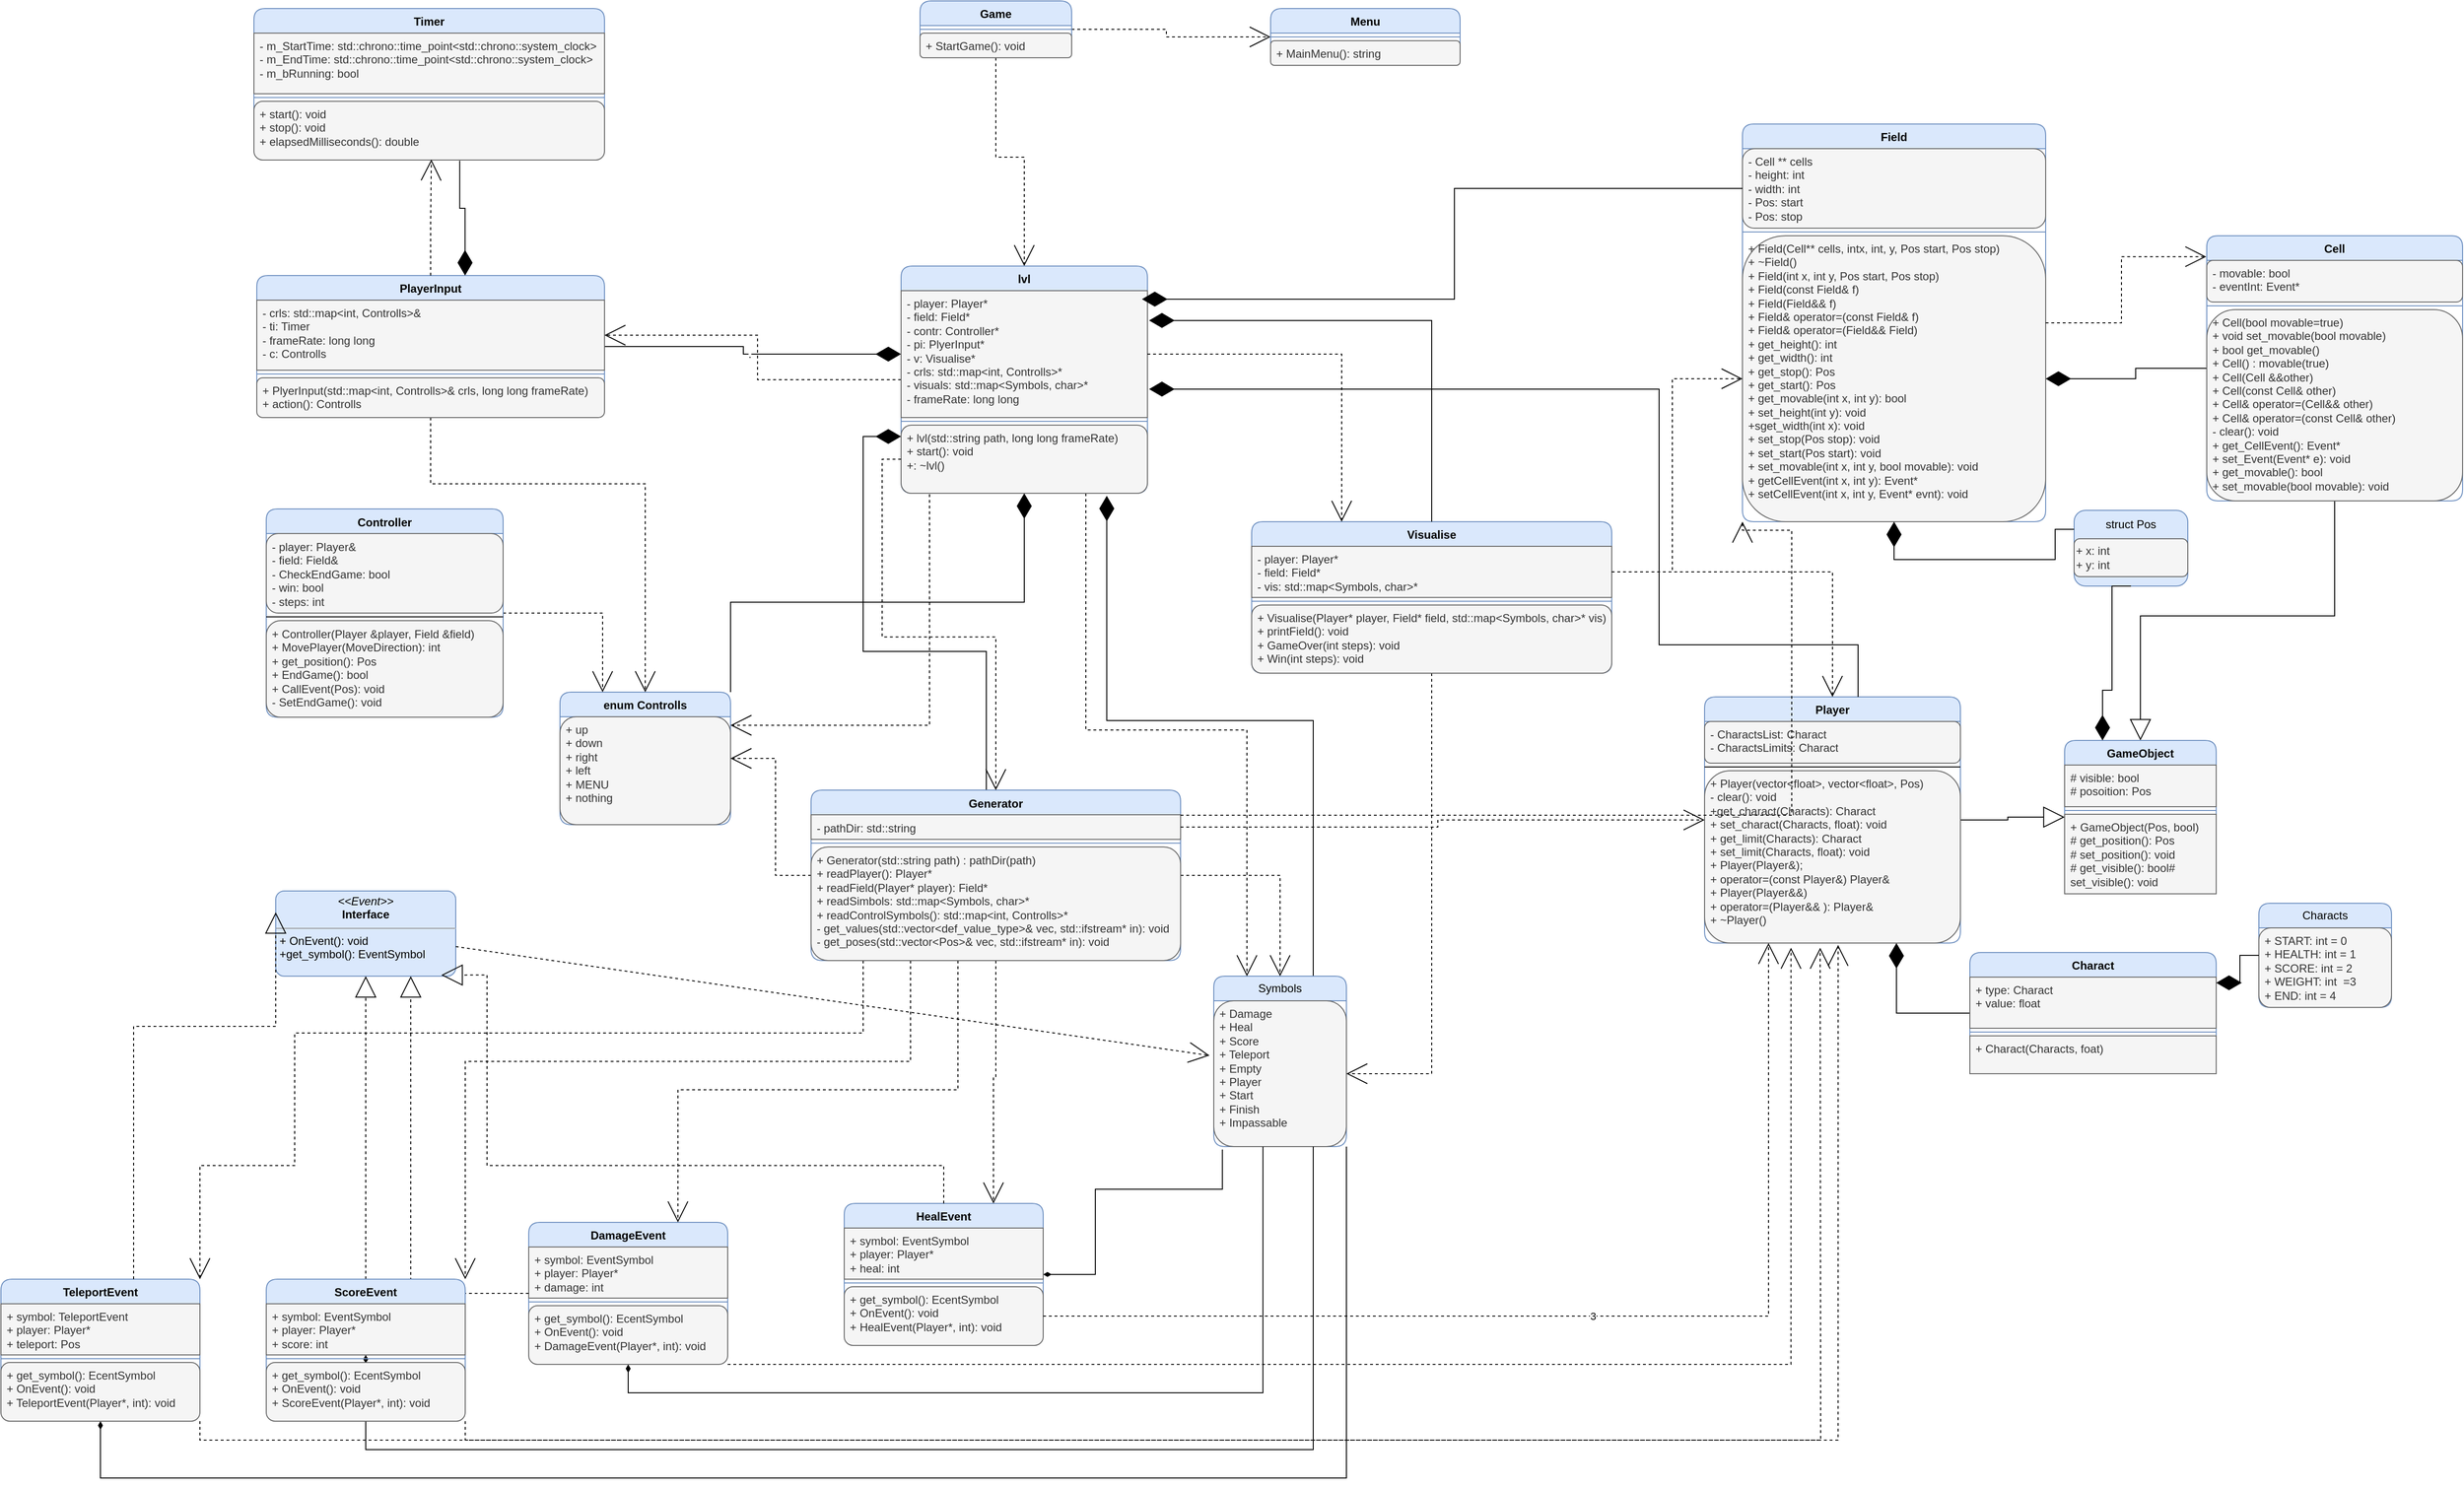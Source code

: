 <mxfile version="22.1.4" type="device">
  <diagram id="C5RBs43oDa-KdzZeNtuy" name="Page-1">
    <mxGraphModel dx="1813" dy="6114" grid="1" gridSize="10" guides="1" tooltips="1" connect="1" arrows="1" fold="1" page="1" pageScale="1" pageWidth="827" pageHeight="1169" background="none" math="0" shadow="0">
      <root>
        <mxCell id="WIyWlLk6GJQsqaUBKTNV-0" />
        <mxCell id="WIyWlLk6GJQsqaUBKTNV-1" parent="WIyWlLk6GJQsqaUBKTNV-0" />
        <mxCell id="-njvpXMEvdDziR4aIuPB-33" style="edgeStyle=orthogonalEdgeStyle;rounded=0;orthogonalLoop=1;jettySize=auto;html=1;entryX=0.835;entryY=1.037;entryDx=0;entryDy=0;entryPerimeter=0;exitX=0.75;exitY=0;exitDx=0;exitDy=0;endArrow=diamondThin;endFill=1;endSize=24;" edge="1" parent="WIyWlLk6GJQsqaUBKTNV-1" source="GDLBLiLsCofVAmvmDhwx-20" target="GDLBLiLsCofVAmvmDhwx-157">
          <mxGeometry relative="1" as="geometry">
            <Array as="points">
              <mxPoint x="2895" y="-2230" />
              <mxPoint x="2677" y="-2230" />
            </Array>
          </mxGeometry>
        </mxCell>
        <mxCell id="GDLBLiLsCofVAmvmDhwx-20" value="Symbols" style="swimlane;fontStyle=0;childLayout=stackLayout;horizontal=1;startSize=26;fillColor=#dae8fc;horizontalStack=0;resizeParent=1;resizeParentMax=0;resizeLast=0;collapsible=1;marginBottom=0;whiteSpace=wrap;html=1;strokeColor=#6c8ebf;rounded=1;" parent="WIyWlLk6GJQsqaUBKTNV-1" vertex="1">
          <mxGeometry x="2790" y="-1960" width="140" height="180" as="geometry" />
        </mxCell>
        <mxCell id="GDLBLiLsCofVAmvmDhwx-21" value="&lt;div&gt;+ Damage&lt;/div&gt;&lt;div&gt;&lt;span style=&quot;white-space: pre;&quot;&gt;+ &lt;/span&gt;Heal&lt;/div&gt;&lt;div&gt;&lt;span style=&quot;white-space: pre;&quot;&gt;+ &lt;/span&gt;Score&lt;/div&gt;&lt;div&gt;&lt;span style=&quot;white-space: pre;&quot;&gt;+ &lt;/span&gt;Teleport&lt;/div&gt;&lt;div&gt;&lt;span style=&quot;white-space: pre;&quot;&gt;+ &lt;/span&gt;Empty&lt;/div&gt;&lt;div&gt;&lt;span style=&quot;white-space: pre;&quot;&gt;+ &lt;/span&gt;Player&lt;/div&gt;&lt;div&gt;&lt;span style=&quot;white-space: pre;&quot;&gt;+ &lt;/span&gt;Start&lt;/div&gt;&lt;div&gt;&lt;span style=&quot;white-space: pre;&quot;&gt;+ &lt;/span&gt;Finish&lt;/div&gt;&lt;div&gt;&lt;span style=&quot;white-space: pre;&quot;&gt;+ &lt;/span&gt;Impassable&lt;/div&gt;" style="text;strokeColor=#666666;fillColor=#f5f5f5;align=left;verticalAlign=top;spacingLeft=4;spacingRight=4;overflow=hidden;rotatable=0;points=[[0,0.5],[1,0.5]];portConstraint=eastwest;whiteSpace=wrap;html=1;fontColor=#333333;rounded=1;" parent="GDLBLiLsCofVAmvmDhwx-20" vertex="1">
          <mxGeometry y="26" width="140" height="154" as="geometry" />
        </mxCell>
        <mxCell id="GDLBLiLsCofVAmvmDhwx-22" value="&lt;p style=&quot;margin:0px;margin-top:4px;text-align:center;&quot;&gt;&lt;i&gt;&amp;lt;&amp;lt;Event&amp;gt;&amp;gt;&lt;/i&gt;&lt;br&gt;&lt;b&gt;Interface&lt;/b&gt;&lt;/p&gt;&lt;hr size=&quot;1&quot;&gt;&lt;p style=&quot;margin:0px;margin-left:4px;&quot;&gt;+ OnEvent(): void&lt;/p&gt;&lt;p style=&quot;margin:0px;margin-left:4px;&quot;&gt;+get_symbol(): EventSymbol&lt;/p&gt;" style="verticalAlign=top;align=left;overflow=fill;fontSize=12;fontFamily=Helvetica;html=1;whiteSpace=wrap;fillColor=#dae8fc;strokeColor=#6c8ebf;rounded=1;arcSize=10;" parent="WIyWlLk6GJQsqaUBKTNV-1" vertex="1">
          <mxGeometry x="1800" y="-2050" width="190" height="90" as="geometry" />
        </mxCell>
        <mxCell id="GDLBLiLsCofVAmvmDhwx-23" style="edgeStyle=orthogonalEdgeStyle;rounded=0;orthogonalLoop=1;jettySize=auto;html=1;dashed=1;endArrow=block;endFill=0;endSize=20;" parent="WIyWlLk6GJQsqaUBKTNV-1" source="GDLBLiLsCofVAmvmDhwx-43" target="GDLBLiLsCofVAmvmDhwx-22" edge="1">
          <mxGeometry relative="1" as="geometry" />
        </mxCell>
        <mxCell id="GDLBLiLsCofVAmvmDhwx-24" style="edgeStyle=orthogonalEdgeStyle;rounded=0;orthogonalLoop=1;jettySize=auto;html=1;entryX=0.371;entryY=1.001;entryDx=0;entryDy=0;endArrow=none;endFill=0;endSize=24;entryPerimeter=0;startArrow=diamondThin;startFill=1;" parent="WIyWlLk6GJQsqaUBKTNV-1" source="GDLBLiLsCofVAmvmDhwx-25" target="GDLBLiLsCofVAmvmDhwx-21" edge="1">
          <mxGeometry relative="1" as="geometry">
            <Array as="points">
              <mxPoint x="2172" y="-1520" />
              <mxPoint x="2842" y="-1520" />
            </Array>
          </mxGeometry>
        </mxCell>
        <mxCell id="-njvpXMEvdDziR4aIuPB-46" style="edgeStyle=orthogonalEdgeStyle;rounded=0;orthogonalLoop=1;jettySize=auto;html=1;dashed=1;endArrow=open;endFill=0;endSize=20;" edge="1" parent="WIyWlLk6GJQsqaUBKTNV-1" source="GDLBLiLsCofVAmvmDhwx-25">
          <mxGeometry relative="1" as="geometry">
            <mxPoint x="3399.231" y="-1990" as="targetPoint" />
            <Array as="points">
              <mxPoint x="3399" y="-1550" />
            </Array>
          </mxGeometry>
        </mxCell>
        <mxCell id="GDLBLiLsCofVAmvmDhwx-25" value="DamageEvent" style="swimlane;fontStyle=1;align=center;verticalAlign=top;childLayout=stackLayout;horizontal=1;startSize=26;horizontalStack=0;resizeParent=1;resizeParentMax=0;resizeLast=0;collapsible=1;marginBottom=0;whiteSpace=wrap;html=1;fillColor=#dae8fc;strokeColor=#6c8ebf;rounded=1;" parent="WIyWlLk6GJQsqaUBKTNV-1" vertex="1">
          <mxGeometry x="2067" y="-1700" width="210" height="150" as="geometry" />
        </mxCell>
        <mxCell id="GDLBLiLsCofVAmvmDhwx-26" value="&lt;div&gt;+ symbol: EventSymbol&lt;/div&gt;&lt;div&gt;&lt;span style=&quot;white-space: pre;&quot;&gt;+ &lt;/span&gt;player: Player*&lt;/div&gt;&lt;div&gt;&lt;span style=&quot;white-space: pre;&quot;&gt;+ &lt;/span&gt;damage: int&lt;/div&gt;" style="text;strokeColor=#666666;fillColor=#f5f5f5;align=left;verticalAlign=top;spacingLeft=4;spacingRight=4;overflow=hidden;rotatable=0;points=[[0,0.5],[1,0.5]];portConstraint=eastwest;whiteSpace=wrap;html=1;fontColor=#333333;" parent="GDLBLiLsCofVAmvmDhwx-25" vertex="1">
          <mxGeometry y="26" width="210" height="54" as="geometry" />
        </mxCell>
        <mxCell id="GDLBLiLsCofVAmvmDhwx-27" value="" style="line;strokeWidth=1;fillColor=none;align=left;verticalAlign=middle;spacingTop=-1;spacingLeft=3;spacingRight=3;rotatable=0;labelPosition=right;points=[];portConstraint=eastwest;strokeColor=inherit;" parent="GDLBLiLsCofVAmvmDhwx-25" vertex="1">
          <mxGeometry y="80" width="210" height="8" as="geometry" />
        </mxCell>
        <mxCell id="GDLBLiLsCofVAmvmDhwx-28" value="+ get_symbol(): EcentSymbol&lt;br&gt;+ OnEvent(): void&lt;br&gt;+ DamageEvent(Player*, int): void" style="text;strokeColor=#666666;fillColor=#f5f5f5;align=left;verticalAlign=top;spacingLeft=4;spacingRight=4;overflow=hidden;rotatable=0;points=[[0,0.5],[1,0.5]];portConstraint=eastwest;whiteSpace=wrap;html=1;fontColor=#333333;rounded=1;" parent="GDLBLiLsCofVAmvmDhwx-25" vertex="1">
          <mxGeometry y="88" width="210" height="62" as="geometry" />
        </mxCell>
        <mxCell id="GDLBLiLsCofVAmvmDhwx-29" style="edgeStyle=orthogonalEdgeStyle;rounded=0;orthogonalLoop=1;jettySize=auto;html=1;entryX=0.065;entryY=1.02;entryDx=0;entryDy=0;endArrow=none;endFill=0;endSize=24;entryPerimeter=0;startArrow=diamondThin;startFill=1;" parent="WIyWlLk6GJQsqaUBKTNV-1" source="GDLBLiLsCofVAmvmDhwx-30" target="GDLBLiLsCofVAmvmDhwx-21" edge="1">
          <mxGeometry relative="1" as="geometry">
            <Array as="points">
              <mxPoint x="2665" y="-1645" />
              <mxPoint x="2665" y="-1735" />
            </Array>
          </mxGeometry>
        </mxCell>
        <mxCell id="GDLBLiLsCofVAmvmDhwx-30" value="HealEvent" style="swimlane;fontStyle=1;align=center;verticalAlign=top;childLayout=stackLayout;horizontal=1;startSize=26;horizontalStack=0;resizeParent=1;resizeParentMax=0;resizeLast=0;collapsible=1;marginBottom=0;whiteSpace=wrap;html=1;fillColor=#dae8fc;strokeColor=#6c8ebf;rounded=1;" parent="WIyWlLk6GJQsqaUBKTNV-1" vertex="1">
          <mxGeometry x="2400" y="-1720" width="210" height="150" as="geometry" />
        </mxCell>
        <mxCell id="GDLBLiLsCofVAmvmDhwx-31" value="&lt;div&gt;+ symbol: EventSymbol&lt;/div&gt;&lt;div&gt;&lt;span style=&quot;&quot;&gt;+ &lt;/span&gt;player: Player*&lt;/div&gt;&lt;div&gt;&lt;span style=&quot;&quot;&gt;+ &lt;/span&gt;heal: int&lt;/div&gt;" style="text;strokeColor=#666666;fillColor=#f5f5f5;align=left;verticalAlign=top;spacingLeft=4;spacingRight=4;overflow=hidden;rotatable=0;points=[[0,0.5],[1,0.5]];portConstraint=eastwest;whiteSpace=wrap;html=1;fontColor=#333333;" parent="GDLBLiLsCofVAmvmDhwx-30" vertex="1">
          <mxGeometry y="26" width="210" height="54" as="geometry" />
        </mxCell>
        <mxCell id="GDLBLiLsCofVAmvmDhwx-32" value="" style="line;strokeWidth=1;fillColor=none;align=left;verticalAlign=middle;spacingTop=-1;spacingLeft=3;spacingRight=3;rotatable=0;labelPosition=right;points=[];portConstraint=eastwest;strokeColor=inherit;" parent="GDLBLiLsCofVAmvmDhwx-30" vertex="1">
          <mxGeometry y="80" width="210" height="8" as="geometry" />
        </mxCell>
        <mxCell id="GDLBLiLsCofVAmvmDhwx-33" value="+ get_symbol(): EcentSymbol&lt;br&gt;+ OnEvent(): void&lt;br&gt;+ HealEvent(Player*, int): void" style="text;strokeColor=#666666;fillColor=#f5f5f5;align=left;verticalAlign=top;spacingLeft=4;spacingRight=4;overflow=hidden;rotatable=0;points=[[0,0.5],[1,0.5]];portConstraint=eastwest;whiteSpace=wrap;html=1;fontColor=#333333;rounded=1;" parent="GDLBLiLsCofVAmvmDhwx-30" vertex="1">
          <mxGeometry y="88" width="210" height="62" as="geometry" />
        </mxCell>
        <mxCell id="GDLBLiLsCofVAmvmDhwx-35" style="edgeStyle=orthogonalEdgeStyle;rounded=0;orthogonalLoop=1;jettySize=auto;html=1;entryX=1;entryY=1;entryDx=0;entryDy=0;endArrow=none;endFill=0;endSize=24;exitX=0.5;exitY=1;exitDx=0;exitDy=0;startArrow=diamondThin;startFill=1;" parent="WIyWlLk6GJQsqaUBKTNV-1" source="GDLBLiLsCofVAmvmDhwx-36" target="GDLBLiLsCofVAmvmDhwx-20" edge="1">
          <mxGeometry relative="1" as="geometry">
            <Array as="points">
              <mxPoint x="1615" y="-1430" />
              <mxPoint x="2930" y="-1430" />
            </Array>
          </mxGeometry>
        </mxCell>
        <mxCell id="-njvpXMEvdDziR4aIuPB-48" style="edgeStyle=orthogonalEdgeStyle;rounded=0;orthogonalLoop=1;jettySize=auto;html=1;exitX=1;exitY=1;exitDx=0;exitDy=0;entryX=0.522;entryY=1.011;entryDx=0;entryDy=0;entryPerimeter=0;endSize=20;endArrow=open;endFill=0;dashed=1;" edge="1" parent="WIyWlLk6GJQsqaUBKTNV-1" source="GDLBLiLsCofVAmvmDhwx-36" target="GDLBLiLsCofVAmvmDhwx-78">
          <mxGeometry relative="1" as="geometry">
            <mxPoint x="3343.077" y="-1990" as="targetPoint" />
            <Array as="points">
              <mxPoint x="1720" y="-1470" />
              <mxPoint x="3449" y="-1470" />
            </Array>
          </mxGeometry>
        </mxCell>
        <mxCell id="GDLBLiLsCofVAmvmDhwx-36" value="TeleportEvent" style="swimlane;fontStyle=1;align=center;verticalAlign=top;childLayout=stackLayout;horizontal=1;startSize=26;horizontalStack=0;resizeParent=1;resizeParentMax=0;resizeLast=0;collapsible=1;marginBottom=0;whiteSpace=wrap;html=1;fillColor=#dae8fc;strokeColor=#6c8ebf;rounded=1;" parent="WIyWlLk6GJQsqaUBKTNV-1" vertex="1">
          <mxGeometry x="1510" y="-1640" width="210" height="150" as="geometry" />
        </mxCell>
        <mxCell id="GDLBLiLsCofVAmvmDhwx-37" value="&lt;div&gt;+ symbol: TeleportEvent&lt;/div&gt;&lt;div&gt;&lt;span style=&quot;&quot;&gt;+ &lt;/span&gt;player: Player*&lt;/div&gt;&lt;div&gt;&lt;span style=&quot;&quot;&gt;+ teleport&lt;/span&gt;&lt;span style=&quot;background-color: initial;&quot;&gt;: Pos&lt;/span&gt;&lt;/div&gt;" style="text;strokeColor=#666666;fillColor=#f5f5f5;align=left;verticalAlign=top;spacingLeft=4;spacingRight=4;overflow=hidden;rotatable=0;points=[[0,0.5],[1,0.5]];portConstraint=eastwest;whiteSpace=wrap;html=1;fontColor=#333333;" parent="GDLBLiLsCofVAmvmDhwx-36" vertex="1">
          <mxGeometry y="26" width="210" height="54" as="geometry" />
        </mxCell>
        <mxCell id="GDLBLiLsCofVAmvmDhwx-38" value="" style="line;strokeWidth=1;fillColor=none;align=left;verticalAlign=middle;spacingTop=-1;spacingLeft=3;spacingRight=3;rotatable=0;labelPosition=right;points=[];portConstraint=eastwest;strokeColor=inherit;" parent="GDLBLiLsCofVAmvmDhwx-36" vertex="1">
          <mxGeometry y="80" width="210" height="8" as="geometry" />
        </mxCell>
        <mxCell id="GDLBLiLsCofVAmvmDhwx-39" value="+ get_symbol(): EcentSymbol&lt;br&gt;+ OnEvent(): void&lt;br&gt;+ TeleportEvent(Player*, int): void" style="text;strokeColor=#666666;fillColor=#f5f5f5;align=left;verticalAlign=top;spacingLeft=4;spacingRight=4;overflow=hidden;rotatable=0;points=[[0,0.5],[1,0.5]];portConstraint=eastwest;whiteSpace=wrap;html=1;fontColor=#333333;rounded=1;" parent="GDLBLiLsCofVAmvmDhwx-36" vertex="1">
          <mxGeometry y="88" width="210" height="62" as="geometry" />
        </mxCell>
        <mxCell id="GDLBLiLsCofVAmvmDhwx-41" style="edgeStyle=orthogonalEdgeStyle;rounded=0;orthogonalLoop=1;jettySize=auto;html=1;dashed=1;endArrow=block;endFill=0;endSize=20;entryX=0.92;entryY=0.987;entryDx=0;entryDy=0;entryPerimeter=0;" parent="WIyWlLk6GJQsqaUBKTNV-1" source="GDLBLiLsCofVAmvmDhwx-30" target="GDLBLiLsCofVAmvmDhwx-22" edge="1">
          <mxGeometry relative="1" as="geometry">
            <mxPoint x="1990" y="-1950" as="targetPoint" />
            <Array as="points">
              <mxPoint x="2505" y="-1760" />
              <mxPoint x="2023" y="-1760" />
              <mxPoint x="2023" y="-1961" />
            </Array>
          </mxGeometry>
        </mxCell>
        <mxCell id="GDLBLiLsCofVAmvmDhwx-42" value="" style="rounded=0;orthogonalLoop=1;jettySize=auto;html=1;entryX=-0.032;entryY=0.375;entryDx=0;entryDy=0;entryPerimeter=0;dashed=1;endArrow=open;endFill=0;endSize=20;" parent="WIyWlLk6GJQsqaUBKTNV-1" source="GDLBLiLsCofVAmvmDhwx-22" target="GDLBLiLsCofVAmvmDhwx-21" edge="1">
          <mxGeometry relative="1" as="geometry">
            <mxPoint x="2490" y="-1319" as="sourcePoint" />
            <mxPoint x="3437" y="-1119" as="targetPoint" />
          </mxGeometry>
        </mxCell>
        <mxCell id="GDLBLiLsCofVAmvmDhwx-47" style="edgeStyle=orthogonalEdgeStyle;rounded=0;orthogonalLoop=1;jettySize=auto;html=1;entryX=0.75;entryY=1;entryDx=0;entryDy=0;endArrow=none;endFill=0;endSize=24;startArrow=diamondThin;startFill=1;" parent="WIyWlLk6GJQsqaUBKTNV-1" source="GDLBLiLsCofVAmvmDhwx-44" target="GDLBLiLsCofVAmvmDhwx-20" edge="1">
          <mxGeometry relative="1" as="geometry">
            <Array as="points">
              <mxPoint x="1895" y="-1460" />
              <mxPoint x="2895" y="-1460" />
            </Array>
          </mxGeometry>
        </mxCell>
        <mxCell id="GDLBLiLsCofVAmvmDhwx-74" style="edgeStyle=orthogonalEdgeStyle;rounded=0;orthogonalLoop=1;jettySize=auto;html=1;entryX=0;entryY=0.5;entryDx=0;entryDy=0;endArrow=block;endFill=0;endSize=20;" parent="WIyWlLk6GJQsqaUBKTNV-1" source="GDLBLiLsCofVAmvmDhwx-75" target="GDLBLiLsCofVAmvmDhwx-93" edge="1">
          <mxGeometry relative="1" as="geometry" />
        </mxCell>
        <mxCell id="GDLBLiLsCofVAmvmDhwx-75" value="Player" style="swimlane;fontStyle=1;align=center;verticalAlign=top;childLayout=stackLayout;horizontal=1;startSize=26;horizontalStack=0;resizeParent=1;resizeParentMax=0;resizeLast=0;collapsible=1;marginBottom=0;whiteSpace=wrap;html=1;labelBackgroundColor=none;rounded=1;fillColor=#dae8fc;strokeColor=#6c8ebf;" parent="WIyWlLk6GJQsqaUBKTNV-1" vertex="1">
          <mxGeometry x="3308" y="-2255" width="270" height="260" as="geometry" />
        </mxCell>
        <mxCell id="GDLBLiLsCofVAmvmDhwx-76" value="- CharactsList: Charact&lt;br&gt;- CharactsLimits: Charact" style="text;strokeColor=#666666;fillColor=#f5f5f5;align=left;verticalAlign=top;spacingLeft=4;spacingRight=4;overflow=hidden;rotatable=0;points=[[0,0.5],[1,0.5]];portConstraint=eastwest;whiteSpace=wrap;html=1;labelBackgroundColor=none;rounded=1;fontColor=#333333;" parent="GDLBLiLsCofVAmvmDhwx-75" vertex="1">
          <mxGeometry y="26" width="270" height="44" as="geometry" />
        </mxCell>
        <mxCell id="GDLBLiLsCofVAmvmDhwx-77" value="" style="line;strokeWidth=1;fillColor=none;align=left;verticalAlign=middle;spacingTop=-1;spacingLeft=3;spacingRight=3;rotatable=0;labelPosition=right;points=[];portConstraint=eastwest;labelBackgroundColor=none;rounded=1;" parent="GDLBLiLsCofVAmvmDhwx-75" vertex="1">
          <mxGeometry y="70" width="270" height="8" as="geometry" />
        </mxCell>
        <mxCell id="GDLBLiLsCofVAmvmDhwx-78" value="+ Player(vector&amp;lt;float&amp;gt;, vector&amp;lt;float&amp;gt;, Pos)&lt;br&gt;- clear(): void&lt;br&gt;&lt;span style=&quot;background-color: initial;&quot;&gt;+get_charact(Characts): Charact&lt;/span&gt;&lt;br&gt;&lt;div&gt;&lt;span style=&quot;white-space: pre;&quot;&gt;+ &lt;/span&gt;set_charact(Characts, float): void&lt;/div&gt;&lt;div&gt;&lt;span style=&quot;white-space: pre;&quot;&gt;+ &lt;/span&gt;get_limit(Characts): Charact&lt;/div&gt;&lt;div&gt;&lt;span style=&quot;white-space: pre;&quot;&gt;+ &lt;/span&gt;set_limit(Characts, float): void&lt;/div&gt;&lt;div&gt;&lt;span style=&quot;background-color: initial;&quot;&gt;+ Player(Player&amp;amp;);&lt;/span&gt;&lt;br&gt;&lt;/div&gt;&lt;div&gt;&lt;span style=&quot;background-color: initial;&quot;&gt;+ operator=(const Player&amp;amp;) Player&amp;amp;&lt;/span&gt;&lt;br&gt;&lt;/div&gt;&lt;div&gt;&lt;span style=&quot;background-color: initial;&quot;&gt;+ Player(Player&amp;amp;&amp;amp;)&lt;/span&gt;&lt;br&gt;&lt;/div&gt;&lt;div&gt;&lt;span style=&quot;background-color: initial;&quot;&gt;+ operator=(Player&amp;amp;&amp;amp; ): Player&amp;amp;&lt;/span&gt;&lt;br&gt;&lt;/div&gt;&lt;div&gt;&lt;span style=&quot;background-color: initial;&quot;&gt;+ ~Player()&lt;/span&gt;&lt;br&gt;&lt;/div&gt;" style="text;strokeColor=#666666;fillColor=#f5f5f5;align=left;verticalAlign=top;spacingLeft=4;spacingRight=4;overflow=hidden;rotatable=0;points=[[0,0.5],[1,0.5]];portConstraint=eastwest;whiteSpace=wrap;html=1;labelBackgroundColor=none;rounded=1;fontColor=#333333;" parent="GDLBLiLsCofVAmvmDhwx-75" vertex="1">
          <mxGeometry y="78" width="270" height="182" as="geometry" />
        </mxCell>
        <mxCell id="GDLBLiLsCofVAmvmDhwx-79" value="Field" style="swimlane;fontStyle=1;align=center;verticalAlign=top;childLayout=stackLayout;horizontal=1;startSize=26;horizontalStack=0;resizeParent=1;resizeParentMax=0;resizeLast=0;collapsible=1;marginBottom=0;whiteSpace=wrap;html=1;rounded=1;fillColor=#dae8fc;strokeColor=#6c8ebf;" parent="WIyWlLk6GJQsqaUBKTNV-1" vertex="1">
          <mxGeometry x="3348" y="-2860" width="320" height="420" as="geometry" />
        </mxCell>
        <mxCell id="GDLBLiLsCofVAmvmDhwx-80" value="- Cell ** cells&lt;br&gt;- height: int&lt;br&gt;- width: int&lt;br&gt;- Pos: start&lt;br&gt;- Pos: stop" style="text;align=left;verticalAlign=top;spacingLeft=4;spacingRight=4;overflow=hidden;rotatable=0;points=[[0,0.5],[1,0.5]];portConstraint=eastwest;whiteSpace=wrap;html=1;rounded=1;fillColor=#f5f5f5;fontColor=#333333;strokeColor=#666666;" parent="GDLBLiLsCofVAmvmDhwx-79" vertex="1">
          <mxGeometry y="26" width="320" height="84" as="geometry" />
        </mxCell>
        <mxCell id="GDLBLiLsCofVAmvmDhwx-81" value="" style="line;strokeWidth=1;fillColor=none;align=left;verticalAlign=middle;spacingTop=-1;spacingLeft=3;spacingRight=3;rotatable=0;labelPosition=right;points=[];portConstraint=eastwest;strokeColor=inherit;rounded=1;" parent="GDLBLiLsCofVAmvmDhwx-79" vertex="1">
          <mxGeometry y="110" width="320" height="8" as="geometry" />
        </mxCell>
        <mxCell id="GDLBLiLsCofVAmvmDhwx-82" value="+&amp;nbsp;Field(Cell** cells, intx, int, y, Pos start, Pos stop)&lt;br&gt;+&amp;nbsp;~Field()&lt;br&gt;+ Field(int x, int y, Pos start, Pos stop)&lt;br&gt;+ Field(const Field&amp;amp; f)&lt;br&gt;+ Field(Field&amp;amp;&amp;amp; f)&lt;br&gt;+ Field&amp;amp; operator=(const Field&amp;amp; f)&lt;br&gt;+ Field&amp;amp; operator=(Field&amp;amp;&amp;amp; Field)&lt;br&gt;+ get_height(): int&lt;br&gt;+ get_width(): int&lt;br&gt;+ get_stop(): Pos&lt;br&gt;+ get_start(): Pos&lt;br&gt;+ get_movable(int x, int y): bool&lt;br&gt;+ set_height(int y): void&lt;br style=&quot;border-color: var(--border-color);&quot;&gt;+sget_width(int x): void&lt;br style=&quot;border-color: var(--border-color);&quot;&gt;+ set_stop(Pos stop): void&lt;br style=&quot;border-color: var(--border-color);&quot;&gt;+ set_start(Pos start): void&lt;br style=&quot;border-color: var(--border-color);&quot;&gt;+ set_movable(int x, int y, bool movable): void&lt;br&gt;&lt;div&gt;+ getCellEvent(int x, int y): Event*&lt;/div&gt;&lt;div&gt;&lt;span style=&quot;background-color: initial;&quot;&gt;+ setCellEvent(int x, int y, Event* evnt): void&lt;/span&gt;&lt;br&gt;&lt;/div&gt;" style="text;strokeColor=#666666;fillColor=#f5f5f5;align=left;verticalAlign=top;spacingLeft=4;spacingRight=4;overflow=hidden;rotatable=0;points=[[0,0.5],[1,0.5]];portConstraint=eastwest;whiteSpace=wrap;html=1;rounded=1;fontColor=#333333;" parent="GDLBLiLsCofVAmvmDhwx-79" vertex="1">
          <mxGeometry y="118" width="320" height="302" as="geometry" />
        </mxCell>
        <mxCell id="GDLBLiLsCofVAmvmDhwx-83" style="edgeStyle=orthogonalEdgeStyle;rounded=0;orthogonalLoop=1;jettySize=auto;html=1;entryX=0.5;entryY=0;entryDx=0;entryDy=0;endArrow=block;endFill=0;endSize=20;" parent="WIyWlLk6GJQsqaUBKTNV-1" source="GDLBLiLsCofVAmvmDhwx-85" target="GDLBLiLsCofVAmvmDhwx-93" edge="1">
          <mxGeometry relative="1" as="geometry" />
        </mxCell>
        <mxCell id="GDLBLiLsCofVAmvmDhwx-84" style="edgeStyle=orthogonalEdgeStyle;rounded=0;orthogonalLoop=1;jettySize=auto;html=1;endArrow=diamondThin;endFill=1;endSize=24;" parent="WIyWlLk6GJQsqaUBKTNV-1" source="GDLBLiLsCofVAmvmDhwx-85" target="GDLBLiLsCofVAmvmDhwx-82" edge="1">
          <mxGeometry relative="1" as="geometry" />
        </mxCell>
        <mxCell id="GDLBLiLsCofVAmvmDhwx-85" value="Cell" style="swimlane;fontStyle=1;align=center;verticalAlign=top;childLayout=stackLayout;horizontal=1;startSize=26;horizontalStack=0;resizeParent=1;resizeParentMax=0;resizeLast=0;collapsible=1;marginBottom=0;whiteSpace=wrap;html=1;rounded=1;fillColor=#dae8fc;strokeColor=#6c8ebf;" parent="WIyWlLk6GJQsqaUBKTNV-1" vertex="1">
          <mxGeometry x="3838" y="-2742" width="270" height="280" as="geometry" />
        </mxCell>
        <mxCell id="GDLBLiLsCofVAmvmDhwx-86" value="&lt;div&gt;&lt;span style=&quot;background-color: initial;&quot;&gt;- movable: bool&lt;/span&gt;&lt;br&gt;&lt;/div&gt;&lt;div&gt;&lt;span style=&quot;background-color: initial;&quot;&gt;- eventInt: Event*&lt;br&gt;&lt;/span&gt;&lt;/div&gt;" style="text;strokeColor=#666666;fillColor=#f5f5f5;align=left;verticalAlign=top;spacingLeft=4;spacingRight=4;overflow=hidden;rotatable=0;points=[[0,0.5],[1,0.5]];portConstraint=eastwest;whiteSpace=wrap;html=1;rounded=1;fontColor=#333333;" parent="GDLBLiLsCofVAmvmDhwx-85" vertex="1">
          <mxGeometry y="26" width="270" height="44" as="geometry" />
        </mxCell>
        <mxCell id="GDLBLiLsCofVAmvmDhwx-87" value="" style="line;strokeWidth=1;fillColor=none;align=left;verticalAlign=middle;spacingTop=-1;spacingLeft=3;spacingRight=3;rotatable=0;labelPosition=right;points=[];portConstraint=eastwest;strokeColor=inherit;rounded=1;" parent="GDLBLiLsCofVAmvmDhwx-85" vertex="1">
          <mxGeometry y="70" width="270" height="8" as="geometry" />
        </mxCell>
        <mxCell id="GDLBLiLsCofVAmvmDhwx-88" value="+&amp;nbsp;Cell(bool movable=true)&lt;br&gt;+&amp;nbsp;void set_movable(bool movable)&lt;br&gt;+&amp;nbsp;bool get_movable()&lt;br&gt;+&amp;nbsp;Cell() : movable(true)&lt;br&gt;+ Cell(Cell &amp;amp;&amp;amp;other)&lt;br&gt;+ Cell(const Cell&amp;amp; other)&lt;br&gt;+ Cell&amp;amp; operator=(Cell&amp;amp;&amp;amp; other)&lt;br&gt;+ Cell&amp;amp; operator=(const Cell&amp;amp; other)&lt;br&gt;- clear(): void&lt;br&gt;&lt;div&gt;+ get_CellEvent(): Event*&lt;/div&gt;&lt;div&gt;&lt;span style=&quot;white-space: pre;&quot;&gt;+ &lt;/span&gt;set_Event(Event* e): void&lt;/div&gt;&lt;div&gt;&lt;span style=&quot;white-space: pre;&quot;&gt;+ &lt;/span&gt;get_movable(): bool&lt;/div&gt;&lt;div&gt;+ set_movable(bool movable): void&lt;/div&gt;" style="text;strokeColor=#666666;fillColor=#f5f5f5;align=left;verticalAlign=top;spacingLeft=4;spacingRight=4;overflow=hidden;rotatable=0;points=[[0,0.5],[1,0.5]];portConstraint=eastwest;whiteSpace=wrap;html=1;rounded=1;fontColor=#333333;" parent="GDLBLiLsCofVAmvmDhwx-85" vertex="1">
          <mxGeometry y="78" width="270" height="202" as="geometry" />
        </mxCell>
        <mxCell id="GDLBLiLsCofVAmvmDhwx-89" value="" style="group;" parent="WIyWlLk6GJQsqaUBKTNV-1" vertex="1" connectable="0">
          <mxGeometry x="3698" y="-2452" width="120" height="80" as="geometry" />
        </mxCell>
        <mxCell id="GDLBLiLsCofVAmvmDhwx-90" value="" style="rounded=1;whiteSpace=wrap;html=1;fillColor=#dae8fc;strokeColor=#6c8ebf;" parent="GDLBLiLsCofVAmvmDhwx-89" vertex="1">
          <mxGeometry width="120" height="80" as="geometry" />
        </mxCell>
        <mxCell id="GDLBLiLsCofVAmvmDhwx-91" value="+ x: int&lt;br&gt;+ y: int" style="rounded=1;whiteSpace=wrap;html=1;align=left;fillColor=#f5f5f5;fontColor=#333333;strokeColor=#666666;" parent="GDLBLiLsCofVAmvmDhwx-89" vertex="1">
          <mxGeometry y="30" width="120" height="40" as="geometry" />
        </mxCell>
        <mxCell id="GDLBLiLsCofVAmvmDhwx-92" value="struct Pos" style="text;html=1;strokeColor=none;fillColor=none;align=center;verticalAlign=middle;whiteSpace=wrap;rounded=0;" parent="GDLBLiLsCofVAmvmDhwx-89" vertex="1">
          <mxGeometry x="30" width="60" height="30" as="geometry" />
        </mxCell>
        <mxCell id="GDLBLiLsCofVAmvmDhwx-93" value="GameObject" style="swimlane;fontStyle=1;align=center;verticalAlign=top;childLayout=stackLayout;horizontal=1;startSize=26;horizontalStack=0;resizeParent=1;resizeParentMax=0;resizeLast=0;collapsible=1;marginBottom=0;whiteSpace=wrap;html=1;fillColor=#dae8fc;strokeColor=#6c8ebf;rounded=1;" parent="WIyWlLk6GJQsqaUBKTNV-1" vertex="1">
          <mxGeometry x="3688" y="-2209" width="160" height="162" as="geometry" />
        </mxCell>
        <mxCell id="GDLBLiLsCofVAmvmDhwx-94" value="# visible: bool&lt;br&gt;# posoition: Pos" style="text;strokeColor=#666666;fillColor=#f5f5f5;align=left;verticalAlign=top;spacingLeft=4;spacingRight=4;overflow=hidden;rotatable=0;points=[[0,0.5],[1,0.5]];portConstraint=eastwest;whiteSpace=wrap;html=1;fontColor=#333333;" parent="GDLBLiLsCofVAmvmDhwx-93" vertex="1">
          <mxGeometry y="26" width="160" height="44" as="geometry" />
        </mxCell>
        <mxCell id="GDLBLiLsCofVAmvmDhwx-95" value="" style="line;strokeWidth=1;fillColor=none;align=left;verticalAlign=middle;spacingTop=-1;spacingLeft=3;spacingRight=3;rotatable=0;labelPosition=right;points=[];portConstraint=eastwest;strokeColor=inherit;" parent="GDLBLiLsCofVAmvmDhwx-93" vertex="1">
          <mxGeometry y="70" width="160" height="8" as="geometry" />
        </mxCell>
        <mxCell id="GDLBLiLsCofVAmvmDhwx-96" value="+ GameObject(Pos, bool)&lt;br&gt;# get_position(): Pos&lt;br&gt;# set_position(): void&lt;br&gt;# get_visible(): bool# set_visible(): void&lt;span style=&quot;color: rgb(51, 51, 51);&quot;&gt;&lt;br&gt;&lt;/span&gt;" style="text;strokeColor=#666666;fillColor=#f5f5f5;align=left;verticalAlign=top;spacingLeft=4;spacingRight=4;overflow=hidden;rotatable=0;points=[[0,0.5],[1,0.5]];portConstraint=eastwest;whiteSpace=wrap;html=1;fontColor=#333333;" parent="GDLBLiLsCofVAmvmDhwx-93" vertex="1">
          <mxGeometry y="78" width="160" height="84" as="geometry" />
        </mxCell>
        <mxCell id="GDLBLiLsCofVAmvmDhwx-97" value="Characts" style="swimlane;fontStyle=0;childLayout=stackLayout;horizontal=1;startSize=26;fillColor=#dae8fc;horizontalStack=0;resizeParent=1;resizeParentMax=0;resizeLast=0;collapsible=1;marginBottom=0;whiteSpace=wrap;html=1;strokeColor=#6c8ebf;rounded=1;" parent="WIyWlLk6GJQsqaUBKTNV-1" vertex="1">
          <mxGeometry x="3893" y="-2037" width="140" height="110" as="geometry" />
        </mxCell>
        <mxCell id="GDLBLiLsCofVAmvmDhwx-98" value="+ START: int = 0&lt;br&gt;+&amp;nbsp;HEALTH: int = 1&lt;br&gt;+&amp;nbsp;SCORE: int = 2&lt;br&gt;+&amp;nbsp;WEIGHT: int&amp;nbsp; =3&lt;br&gt;+&amp;nbsp;END: int = 4" style="text;strokeColor=#666666;fillColor=#f5f5f5;align=left;verticalAlign=top;spacingLeft=4;spacingRight=4;overflow=hidden;rotatable=0;points=[[0,0.5],[1,0.5]];portConstraint=eastwest;whiteSpace=wrap;html=1;fontColor=#333333;rounded=1;" parent="GDLBLiLsCofVAmvmDhwx-97" vertex="1">
          <mxGeometry y="26" width="140" height="84" as="geometry" />
        </mxCell>
        <mxCell id="GDLBLiLsCofVAmvmDhwx-99" style="edgeStyle=orthogonalEdgeStyle;rounded=0;orthogonalLoop=1;jettySize=auto;html=1;entryX=0.75;entryY=1;entryDx=0;entryDy=0;endArrow=diamondThin;endFill=1;endSize=24;" parent="WIyWlLk6GJQsqaUBKTNV-1" source="GDLBLiLsCofVAmvmDhwx-100" target="GDLBLiLsCofVAmvmDhwx-75" edge="1">
          <mxGeometry relative="1" as="geometry" />
        </mxCell>
        <mxCell id="GDLBLiLsCofVAmvmDhwx-100" value="Charact" style="swimlane;fontStyle=1;align=center;verticalAlign=top;childLayout=stackLayout;horizontal=1;startSize=26;horizontalStack=0;resizeParent=1;resizeParentMax=0;resizeLast=0;collapsible=1;marginBottom=0;whiteSpace=wrap;html=1;fillColor=#dae8fc;strokeColor=#6c8ebf;rounded=1;" parent="WIyWlLk6GJQsqaUBKTNV-1" vertex="1">
          <mxGeometry x="3588" y="-1985" width="260" height="128" as="geometry" />
        </mxCell>
        <mxCell id="GDLBLiLsCofVAmvmDhwx-101" value="+ type:&amp;nbsp;Charact&lt;br&gt;+ value: float" style="text;strokeColor=#666666;fillColor=#f5f5f5;align=left;verticalAlign=top;spacingLeft=4;spacingRight=4;overflow=hidden;rotatable=0;points=[[0,0.5],[1,0.5]];portConstraint=eastwest;whiteSpace=wrap;html=1;fontColor=#333333;" parent="GDLBLiLsCofVAmvmDhwx-100" vertex="1">
          <mxGeometry y="26" width="260" height="54" as="geometry" />
        </mxCell>
        <mxCell id="GDLBLiLsCofVAmvmDhwx-102" value="" style="line;strokeWidth=1;fillColor=none;align=left;verticalAlign=middle;spacingTop=-1;spacingLeft=3;spacingRight=3;rotatable=0;labelPosition=right;points=[];portConstraint=eastwest;strokeColor=inherit;" parent="GDLBLiLsCofVAmvmDhwx-100" vertex="1">
          <mxGeometry y="80" width="260" height="8" as="geometry" />
        </mxCell>
        <mxCell id="GDLBLiLsCofVAmvmDhwx-103" value="+ Charact(Characts, foat)" style="text;strokeColor=#666666;fillColor=#f5f5f5;align=left;verticalAlign=top;spacingLeft=4;spacingRight=4;overflow=hidden;rotatable=0;points=[[0,0.5],[1,0.5]];portConstraint=eastwest;whiteSpace=wrap;html=1;fontColor=#333333;" parent="GDLBLiLsCofVAmvmDhwx-100" vertex="1">
          <mxGeometry y="88" width="260" height="40" as="geometry" />
        </mxCell>
        <mxCell id="GDLBLiLsCofVAmvmDhwx-104" style="edgeStyle=orthogonalEdgeStyle;rounded=0;orthogonalLoop=1;jettySize=auto;html=1;entryX=1;entryY=0.25;entryDx=0;entryDy=0;endSize=24;endArrow=diamondThin;endFill=1;" parent="WIyWlLk6GJQsqaUBKTNV-1" source="GDLBLiLsCofVAmvmDhwx-97" target="GDLBLiLsCofVAmvmDhwx-100" edge="1">
          <mxGeometry relative="1" as="geometry" />
        </mxCell>
        <mxCell id="GDLBLiLsCofVAmvmDhwx-105" style="edgeStyle=orthogonalEdgeStyle;rounded=0;orthogonalLoop=1;jettySize=auto;html=1;entryX=0.25;entryY=0;entryDx=0;entryDy=0;endArrow=diamondThin;endFill=1;endSize=24;exitX=0.5;exitY=1;exitDx=0;exitDy=0;" parent="WIyWlLk6GJQsqaUBKTNV-1" source="GDLBLiLsCofVAmvmDhwx-90" target="GDLBLiLsCofVAmvmDhwx-93" edge="1">
          <mxGeometry relative="1" as="geometry">
            <Array as="points">
              <mxPoint x="3738" y="-2262" />
              <mxPoint x="3728" y="-2262" />
            </Array>
          </mxGeometry>
        </mxCell>
        <mxCell id="GDLBLiLsCofVAmvmDhwx-106" style="edgeStyle=orthogonalEdgeStyle;rounded=0;orthogonalLoop=1;jettySize=auto;html=1;entryX=-0.002;entryY=0.079;entryDx=0;entryDy=0;entryPerimeter=0;dashed=1;endArrow=open;endFill=0;endSize=20;" parent="WIyWlLk6GJQsqaUBKTNV-1" source="GDLBLiLsCofVAmvmDhwx-79" target="GDLBLiLsCofVAmvmDhwx-85" edge="1">
          <mxGeometry relative="1" as="geometry" />
        </mxCell>
        <mxCell id="GDLBLiLsCofVAmvmDhwx-107" style="edgeStyle=orthogonalEdgeStyle;rounded=0;orthogonalLoop=1;jettySize=auto;html=1;entryX=0.5;entryY=1;entryDx=0;entryDy=0;exitX=0;exitY=0.25;exitDx=0;exitDy=0;endArrow=diamondThin;endFill=1;endSize=24;" parent="WIyWlLk6GJQsqaUBKTNV-1" source="GDLBLiLsCofVAmvmDhwx-90" target="GDLBLiLsCofVAmvmDhwx-79" edge="1">
          <mxGeometry relative="1" as="geometry" />
        </mxCell>
        <mxCell id="-njvpXMEvdDziR4aIuPB-20" style="edgeStyle=orthogonalEdgeStyle;rounded=0;orthogonalLoop=1;jettySize=auto;html=1;entryX=0.5;entryY=1;entryDx=0;entryDy=0;exitX=1;exitY=0;exitDx=0;exitDy=0;endArrow=diamondThin;endFill=1;endSize=24;" edge="1" parent="WIyWlLk6GJQsqaUBKTNV-1" source="GDLBLiLsCofVAmvmDhwx-108" target="GDLBLiLsCofVAmvmDhwx-154">
          <mxGeometry relative="1" as="geometry" />
        </mxCell>
        <mxCell id="GDLBLiLsCofVAmvmDhwx-108" value="enum Controlls" style="swimlane;fontStyle=1;align=center;verticalAlign=top;childLayout=stackLayout;horizontal=1;startSize=26;horizontalStack=0;resizeParent=1;resizeParentMax=0;resizeLast=0;collapsible=1;marginBottom=0;whiteSpace=wrap;html=1;labelBackgroundColor=none;rounded=1;fillColor=#dae8fc;strokeColor=#6c8ebf;" parent="WIyWlLk6GJQsqaUBKTNV-1" vertex="1">
          <mxGeometry x="2100" y="-2260" width="180" height="140" as="geometry" />
        </mxCell>
        <mxCell id="GDLBLiLsCofVAmvmDhwx-109" value="+ up&lt;br&gt;+ down&lt;br&gt;+ right&lt;br&gt;+ left&lt;br&gt;+ MENU&lt;br&gt;+ nothing" style="text;strokeColor=#666666;fillColor=#f5f5f5;align=left;verticalAlign=top;spacingLeft=4;spacingRight=4;overflow=hidden;rotatable=0;points=[[0,0.5],[1,0.5]];portConstraint=eastwest;whiteSpace=wrap;html=1;labelBackgroundColor=none;rounded=1;fontColor=#333333;" parent="GDLBLiLsCofVAmvmDhwx-108" vertex="1">
          <mxGeometry y="26" width="180" height="114" as="geometry" />
        </mxCell>
        <mxCell id="-njvpXMEvdDziR4aIuPB-17" style="edgeStyle=orthogonalEdgeStyle;rounded=0;orthogonalLoop=1;jettySize=auto;html=1;entryX=0.25;entryY=0;entryDx=0;entryDy=0;endArrow=open;endFill=0;dashed=1;endSize=20;" edge="1" parent="WIyWlLk6GJQsqaUBKTNV-1" source="GDLBLiLsCofVAmvmDhwx-110" target="GDLBLiLsCofVAmvmDhwx-108">
          <mxGeometry relative="1" as="geometry" />
        </mxCell>
        <mxCell id="GDLBLiLsCofVAmvmDhwx-110" value="Controller" style="swimlane;fontStyle=1;align=center;verticalAlign=top;childLayout=stackLayout;horizontal=1;startSize=26;horizontalStack=0;resizeParent=1;resizeParentMax=0;resizeLast=0;collapsible=1;marginBottom=0;whiteSpace=wrap;html=1;labelBackgroundColor=none;rounded=1;fillColor=#dae8fc;strokeColor=#6c8ebf;" parent="WIyWlLk6GJQsqaUBKTNV-1" vertex="1">
          <mxGeometry x="1790" y="-2453.5" width="250" height="220" as="geometry" />
        </mxCell>
        <mxCell id="GDLBLiLsCofVAmvmDhwx-111" value="- player: Player&amp;amp;&lt;br&gt;- field: Field&amp;amp;&lt;br&gt;&lt;div&gt;- CheckEndGame: bool&lt;/div&gt;&lt;div&gt;- win: bool&lt;/div&gt;- steps: int" style="text;strokeColor=#666666;fillColor=#f5f5f5;align=left;verticalAlign=top;spacingLeft=4;spacingRight=4;overflow=hidden;rotatable=0;points=[[0,0.5],[1,0.5]];portConstraint=eastwest;whiteSpace=wrap;html=1;labelBackgroundColor=none;rounded=1;fontColor=#333333;" parent="GDLBLiLsCofVAmvmDhwx-110" vertex="1">
          <mxGeometry y="26" width="250" height="84" as="geometry" />
        </mxCell>
        <mxCell id="GDLBLiLsCofVAmvmDhwx-112" value="" style="line;strokeWidth=1;fillColor=none;align=left;verticalAlign=middle;spacingTop=-1;spacingLeft=3;spacingRight=3;rotatable=0;labelPosition=right;points=[];portConstraint=eastwest;labelBackgroundColor=none;rounded=1;" parent="GDLBLiLsCofVAmvmDhwx-110" vertex="1">
          <mxGeometry y="110" width="250" height="8" as="geometry" />
        </mxCell>
        <mxCell id="GDLBLiLsCofVAmvmDhwx-113" value="+&amp;nbsp;Controller(Player &amp;amp;player, Field &amp;amp;field)&lt;br&gt;+ MovePlayer(MoveDirection): int&lt;br&gt;+ get_position(): Pos&lt;br&gt;+ EndGame(): bool&lt;br&gt;+ CallEvent(Pos): void&lt;br&gt;- SetEndGame(): void" style="text;strokeColor=#666666;fillColor=#f5f5f5;align=left;verticalAlign=top;spacingLeft=4;spacingRight=4;overflow=hidden;rotatable=0;points=[[0,0.5],[1,0.5]];portConstraint=eastwest;whiteSpace=wrap;html=1;labelBackgroundColor=none;rounded=1;fontColor=#333333;" parent="GDLBLiLsCofVAmvmDhwx-110" vertex="1">
          <mxGeometry y="118" width="250" height="102" as="geometry" />
        </mxCell>
        <mxCell id="-njvpXMEvdDziR4aIuPB-14" value="." style="edgeStyle=orthogonalEdgeStyle;rounded=0;orthogonalLoop=1;jettySize=auto;html=1;endArrow=diamondThin;endFill=1;endSize=24;" edge="1" parent="WIyWlLk6GJQsqaUBKTNV-1" source="GDLBLiLsCofVAmvmDhwx-138" target="GDLBLiLsCofVAmvmDhwx-155">
          <mxGeometry relative="1" as="geometry" />
        </mxCell>
        <mxCell id="-njvpXMEvdDziR4aIuPB-18" style="edgeStyle=orthogonalEdgeStyle;rounded=0;orthogonalLoop=1;jettySize=auto;html=1;dashed=1;endArrow=open;endFill=0;endSize=20;" edge="1" parent="WIyWlLk6GJQsqaUBKTNV-1" source="GDLBLiLsCofVAmvmDhwx-138" target="GDLBLiLsCofVAmvmDhwx-108">
          <mxGeometry relative="1" as="geometry">
            <Array as="points">
              <mxPoint x="1964" y="-2480" />
              <mxPoint x="2190" y="-2480" />
            </Array>
          </mxGeometry>
        </mxCell>
        <mxCell id="GDLBLiLsCofVAmvmDhwx-138" value="PlayerInput" style="swimlane;fontStyle=1;align=center;verticalAlign=top;childLayout=stackLayout;horizontal=1;startSize=26;horizontalStack=0;resizeParent=1;resizeParentMax=0;resizeLast=0;collapsible=1;marginBottom=0;whiteSpace=wrap;html=1;fillColor=#dae8fc;strokeColor=#6c8ebf;rounded=1;" parent="WIyWlLk6GJQsqaUBKTNV-1" vertex="1">
          <mxGeometry x="1780" y="-2700" width="367" height="150" as="geometry" />
        </mxCell>
        <mxCell id="GDLBLiLsCofVAmvmDhwx-139" value="&lt;div&gt;- crls: std::map&amp;lt;int, Controlls&amp;gt;&amp;amp;&lt;/div&gt;&lt;div&gt;&lt;span style=&quot;white-space: pre;&quot;&gt;- ti: &lt;/span&gt;Timer&lt;/div&gt;&lt;div&gt;&lt;span style=&quot;white-space: pre;&quot;&gt;- &lt;/span&gt;frameRate: long long&lt;/div&gt;&lt;div&gt;&lt;span style=&quot;white-space: pre;&quot;&gt;- c: &lt;/span&gt;Controlls&lt;/div&gt;" style="text;strokeColor=#666666;fillColor=#f5f5f5;align=left;verticalAlign=top;spacingLeft=4;spacingRight=4;overflow=hidden;rotatable=0;points=[[0,0.5],[1,0.5]];portConstraint=eastwest;whiteSpace=wrap;html=1;fontColor=#333333;" parent="GDLBLiLsCofVAmvmDhwx-138" vertex="1">
          <mxGeometry y="26" width="367" height="74" as="geometry" />
        </mxCell>
        <mxCell id="GDLBLiLsCofVAmvmDhwx-140" value="" style="line;strokeWidth=1;fillColor=none;align=left;verticalAlign=middle;spacingTop=-1;spacingLeft=3;spacingRight=3;rotatable=0;labelPosition=right;points=[];portConstraint=eastwest;strokeColor=inherit;" parent="GDLBLiLsCofVAmvmDhwx-138" vertex="1">
          <mxGeometry y="100" width="367" height="8" as="geometry" />
        </mxCell>
        <mxCell id="GDLBLiLsCofVAmvmDhwx-141" value="+ PlyerInput(std::map&amp;lt;int, Controlls&amp;gt;&amp;amp; crls, long long frameRate)&lt;br&gt;+ action(): Controlls" style="text;strokeColor=#666666;fillColor=#f5f5f5;align=left;verticalAlign=top;spacingLeft=4;spacingRight=4;overflow=hidden;rotatable=0;points=[[0,0.5],[1,0.5]];portConstraint=eastwest;whiteSpace=wrap;html=1;fontColor=#333333;rounded=1;" parent="GDLBLiLsCofVAmvmDhwx-138" vertex="1">
          <mxGeometry y="108" width="367" height="42" as="geometry" />
        </mxCell>
        <mxCell id="-njvpXMEvdDziR4aIuPB-35" style="edgeStyle=orthogonalEdgeStyle;rounded=0;orthogonalLoop=1;jettySize=auto;html=1;entryX=1;entryY=0.5;entryDx=0;entryDy=0;endSize=20;dashed=1;endArrow=open;endFill=0;" edge="1" parent="WIyWlLk6GJQsqaUBKTNV-1" source="GDLBLiLsCofVAmvmDhwx-142" target="GDLBLiLsCofVAmvmDhwx-21">
          <mxGeometry relative="1" as="geometry" />
        </mxCell>
        <mxCell id="GDLBLiLsCofVAmvmDhwx-142" value="Visualise" style="swimlane;fontStyle=1;align=center;verticalAlign=top;childLayout=stackLayout;horizontal=1;startSize=26;horizontalStack=0;resizeParent=1;resizeParentMax=0;resizeLast=0;collapsible=1;marginBottom=0;whiteSpace=wrap;html=1;fillColor=#dae8fc;strokeColor=#6c8ebf;rounded=1;" parent="WIyWlLk6GJQsqaUBKTNV-1" vertex="1">
          <mxGeometry x="2830" y="-2440" width="380" height="160" as="geometry" />
        </mxCell>
        <mxCell id="GDLBLiLsCofVAmvmDhwx-143" value="&lt;div&gt;- player: Player*&lt;/div&gt;&lt;div&gt;- field: Field*&lt;/div&gt;&lt;div&gt;- vis: std::map&amp;lt;Symbols, char&amp;gt;*&lt;/div&gt;" style="text;strokeColor=#666666;fillColor=#f5f5f5;align=left;verticalAlign=top;spacingLeft=4;spacingRight=4;overflow=hidden;rotatable=0;points=[[0,0.5],[1,0.5]];portConstraint=eastwest;whiteSpace=wrap;html=1;fontColor=#333333;" parent="GDLBLiLsCofVAmvmDhwx-142" vertex="1">
          <mxGeometry y="26" width="380" height="54" as="geometry" />
        </mxCell>
        <mxCell id="GDLBLiLsCofVAmvmDhwx-144" value="" style="line;strokeWidth=1;fillColor=none;align=left;verticalAlign=middle;spacingTop=-1;spacingLeft=3;spacingRight=3;rotatable=0;labelPosition=right;points=[];portConstraint=eastwest;strokeColor=inherit;" parent="GDLBLiLsCofVAmvmDhwx-142" vertex="1">
          <mxGeometry y="80" width="380" height="8" as="geometry" />
        </mxCell>
        <mxCell id="GDLBLiLsCofVAmvmDhwx-145" value="+ Visualise(Player* player, Field* field, std::map&amp;lt;Symbols, char&amp;gt;* vis)&lt;br&gt;+ printField(): void&lt;br&gt;+ GameOver(int steps): void&lt;br&gt;+ Win(int steps): void" style="text;strokeColor=#666666;fillColor=#f5f5f5;align=left;verticalAlign=top;spacingLeft=4;spacingRight=4;overflow=hidden;rotatable=0;points=[[0,0.5],[1,0.5]];portConstraint=eastwest;whiteSpace=wrap;html=1;fontColor=#333333;rounded=1;" parent="GDLBLiLsCofVAmvmDhwx-142" vertex="1">
          <mxGeometry y="88" width="380" height="72" as="geometry" />
        </mxCell>
        <mxCell id="-njvpXMEvdDziR4aIuPB-11" style="edgeStyle=orthogonalEdgeStyle;rounded=0;orthogonalLoop=1;jettySize=auto;html=1;dashed=1;endArrow=open;endFill=0;endSize=20;" edge="1" parent="WIyWlLk6GJQsqaUBKTNV-1" source="GDLBLiLsCofVAmvmDhwx-146" target="GDLBLiLsCofVAmvmDhwx-150">
          <mxGeometry relative="1" as="geometry" />
        </mxCell>
        <mxCell id="-njvpXMEvdDziR4aIuPB-12" style="edgeStyle=orthogonalEdgeStyle;rounded=0;orthogonalLoop=1;jettySize=auto;html=1;entryX=0.5;entryY=0;entryDx=0;entryDy=0;dashed=1;endArrow=open;endFill=0;endSize=20;" edge="1" parent="WIyWlLk6GJQsqaUBKTNV-1" source="GDLBLiLsCofVAmvmDhwx-146" target="GDLBLiLsCofVAmvmDhwx-154">
          <mxGeometry relative="1" as="geometry" />
        </mxCell>
        <mxCell id="GDLBLiLsCofVAmvmDhwx-146" value="Game" style="swimlane;fontStyle=1;align=center;verticalAlign=top;childLayout=stackLayout;horizontal=1;startSize=26;horizontalStack=0;resizeParent=1;resizeParentMax=0;resizeLast=0;collapsible=1;marginBottom=0;whiteSpace=wrap;html=1;fillColor=#dae8fc;strokeColor=#6c8ebf;rounded=1;" parent="WIyWlLk6GJQsqaUBKTNV-1" vertex="1">
          <mxGeometry x="2480" y="-2990" width="160" height="60" as="geometry" />
        </mxCell>
        <mxCell id="GDLBLiLsCofVAmvmDhwx-148" value="" style="line;strokeWidth=1;fillColor=none;align=left;verticalAlign=middle;spacingTop=-1;spacingLeft=3;spacingRight=3;rotatable=0;labelPosition=right;points=[];portConstraint=eastwest;strokeColor=inherit;" parent="GDLBLiLsCofVAmvmDhwx-146" vertex="1">
          <mxGeometry y="26" width="160" height="8" as="geometry" />
        </mxCell>
        <mxCell id="GDLBLiLsCofVAmvmDhwx-149" value="+ StartGame(): void" style="text;strokeColor=#666666;fillColor=#f5f5f5;align=left;verticalAlign=top;spacingLeft=4;spacingRight=4;overflow=hidden;rotatable=0;points=[[0,0.5],[1,0.5]];portConstraint=eastwest;whiteSpace=wrap;html=1;fontColor=#333333;rounded=1;" parent="GDLBLiLsCofVAmvmDhwx-146" vertex="1">
          <mxGeometry y="34" width="160" height="26" as="geometry" />
        </mxCell>
        <mxCell id="GDLBLiLsCofVAmvmDhwx-150" value="Menu" style="swimlane;fontStyle=1;align=center;verticalAlign=top;childLayout=stackLayout;horizontal=1;startSize=26;horizontalStack=0;resizeParent=1;resizeParentMax=0;resizeLast=0;collapsible=1;marginBottom=0;whiteSpace=wrap;html=1;rounded=1;fillColor=#dae8fc;strokeColor=#6c8ebf;" parent="WIyWlLk6GJQsqaUBKTNV-1" vertex="1">
          <mxGeometry x="2850" y="-2982" width="200" height="60" as="geometry" />
        </mxCell>
        <mxCell id="GDLBLiLsCofVAmvmDhwx-152" value="" style="line;strokeWidth=1;fillColor=none;align=left;verticalAlign=middle;spacingTop=-1;spacingLeft=3;spacingRight=3;rotatable=0;labelPosition=right;points=[];portConstraint=eastwest;strokeColor=inherit;" parent="GDLBLiLsCofVAmvmDhwx-150" vertex="1">
          <mxGeometry y="26" width="200" height="8" as="geometry" />
        </mxCell>
        <mxCell id="GDLBLiLsCofVAmvmDhwx-153" value="+ MainMenu(): string" style="text;strokeColor=#666666;fillColor=#f5f5f5;align=left;verticalAlign=top;spacingLeft=4;spacingRight=4;overflow=hidden;rotatable=0;points=[[0,0.5],[1,0.5]];portConstraint=eastwest;whiteSpace=wrap;html=1;fontColor=#333333;rounded=1;" parent="GDLBLiLsCofVAmvmDhwx-150" vertex="1">
          <mxGeometry y="34" width="200" height="26" as="geometry" />
        </mxCell>
        <mxCell id="-njvpXMEvdDziR4aIuPB-13" style="edgeStyle=orthogonalEdgeStyle;rounded=0;orthogonalLoop=1;jettySize=auto;html=1;entryX=1;entryY=0.5;entryDx=0;entryDy=0;dashed=1;endArrow=open;endFill=0;endSize=20;" edge="1" parent="WIyWlLk6GJQsqaUBKTNV-1" source="GDLBLiLsCofVAmvmDhwx-154" target="GDLBLiLsCofVAmvmDhwx-139">
          <mxGeometry relative="1" as="geometry" />
        </mxCell>
        <mxCell id="-njvpXMEvdDziR4aIuPB-19" style="edgeStyle=orthogonalEdgeStyle;rounded=0;orthogonalLoop=1;jettySize=auto;html=1;entryX=1;entryY=0.25;entryDx=0;entryDy=0;exitX=0.25;exitY=1;exitDx=0;exitDy=0;dashed=1;endArrow=open;endFill=0;endSize=20;" edge="1" parent="WIyWlLk6GJQsqaUBKTNV-1" source="GDLBLiLsCofVAmvmDhwx-154" target="GDLBLiLsCofVAmvmDhwx-108">
          <mxGeometry relative="1" as="geometry">
            <Array as="points">
              <mxPoint x="2490" y="-2470" />
              <mxPoint x="2490" y="-2225" />
            </Array>
          </mxGeometry>
        </mxCell>
        <mxCell id="-njvpXMEvdDziR4aIuPB-32" style="edgeStyle=orthogonalEdgeStyle;rounded=0;orthogonalLoop=1;jettySize=auto;html=1;entryX=0.25;entryY=0;entryDx=0;entryDy=0;exitX=0.75;exitY=1;exitDx=0;exitDy=0;dashed=1;endArrow=open;endFill=0;endSize=20;" edge="1" parent="WIyWlLk6GJQsqaUBKTNV-1" source="GDLBLiLsCofVAmvmDhwx-154" target="GDLBLiLsCofVAmvmDhwx-20">
          <mxGeometry relative="1" as="geometry" />
        </mxCell>
        <mxCell id="GDLBLiLsCofVAmvmDhwx-154" value="lvl" style="swimlane;fontStyle=1;align=center;verticalAlign=top;childLayout=stackLayout;horizontal=1;startSize=26;horizontalStack=0;resizeParent=1;resizeParentMax=0;resizeLast=0;collapsible=1;marginBottom=0;whiteSpace=wrap;html=1;fillColor=#dae8fc;strokeColor=#6c8ebf;rounded=1;" parent="WIyWlLk6GJQsqaUBKTNV-1" vertex="1">
          <mxGeometry x="2460" y="-2710" width="260" height="240" as="geometry" />
        </mxCell>
        <mxCell id="GDLBLiLsCofVAmvmDhwx-155" value="&lt;div&gt;- player: Player*&lt;/div&gt;&lt;div&gt;- field: Field*&lt;/div&gt;&lt;div&gt;- contr: Controller*&lt;/div&gt;&lt;div&gt;- pi: PlyerInput*&lt;/div&gt;&lt;div&gt;- v: Visualise*&lt;/div&gt;&lt;div&gt;- crls: std::map&amp;lt;int, Controlls&amp;gt;*&lt;/div&gt;&lt;div&gt;&lt;span style=&quot;&quot;&gt;-&amp;nbsp;&lt;/span&gt;visuals: std::map&amp;lt;Symbols, char&amp;gt;*&lt;/div&gt;&lt;div&gt;&lt;span style=&quot;background-color: initial;&quot;&gt;- frameRate: long long&lt;/span&gt;&lt;br&gt;&lt;/div&gt;" style="text;strokeColor=#666666;fillColor=#f5f5f5;align=left;verticalAlign=top;spacingLeft=4;spacingRight=4;overflow=hidden;rotatable=0;points=[[0,0.5],[1,0.5]];portConstraint=eastwest;whiteSpace=wrap;html=1;fontColor=#333333;" parent="GDLBLiLsCofVAmvmDhwx-154" vertex="1">
          <mxGeometry y="26" width="260" height="134" as="geometry" />
        </mxCell>
        <mxCell id="GDLBLiLsCofVAmvmDhwx-156" value="" style="line;strokeWidth=1;fillColor=none;align=left;verticalAlign=middle;spacingTop=-1;spacingLeft=3;spacingRight=3;rotatable=0;labelPosition=right;points=[];portConstraint=eastwest;strokeColor=inherit;" parent="GDLBLiLsCofVAmvmDhwx-154" vertex="1">
          <mxGeometry y="160" width="260" height="8" as="geometry" />
        </mxCell>
        <mxCell id="GDLBLiLsCofVAmvmDhwx-157" value="+ lvl(std::string path, long long frameRate)&lt;br&gt;+ start(): void&lt;br&gt;+: ~lvl()" style="text;strokeColor=#666666;fillColor=#f5f5f5;align=left;verticalAlign=top;spacingLeft=4;spacingRight=4;overflow=hidden;rotatable=0;points=[[0,0.5],[1,0.5]];portConstraint=eastwest;whiteSpace=wrap;html=1;fontColor=#333333;rounded=1;" parent="GDLBLiLsCofVAmvmDhwx-154" vertex="1">
          <mxGeometry y="168" width="260" height="72" as="geometry" />
        </mxCell>
        <mxCell id="-njvpXMEvdDziR4aIuPB-16" style="edgeStyle=orthogonalEdgeStyle;rounded=0;orthogonalLoop=1;jettySize=auto;html=1;entryX=1;entryY=0.5;entryDx=0;entryDy=0;dashed=1;endArrow=open;endFill=0;endSize=20;" edge="1" parent="WIyWlLk6GJQsqaUBKTNV-1" source="GDLBLiLsCofVAmvmDhwx-134" target="GDLBLiLsCofVAmvmDhwx-108">
          <mxGeometry relative="1" as="geometry" />
        </mxCell>
        <mxCell id="-njvpXMEvdDziR4aIuPB-22" style="edgeStyle=orthogonalEdgeStyle;rounded=0;orthogonalLoop=1;jettySize=auto;html=1;entryX=0;entryY=0.75;entryDx=0;entryDy=0;endArrow=diamondThin;endFill=1;endSize=24;" edge="1" parent="WIyWlLk6GJQsqaUBKTNV-1" source="GDLBLiLsCofVAmvmDhwx-134" target="GDLBLiLsCofVAmvmDhwx-154">
          <mxGeometry relative="1" as="geometry">
            <Array as="points">
              <mxPoint x="2550" y="-2303" />
              <mxPoint x="2420" y="-2303" />
              <mxPoint x="2420" y="-2530" />
            </Array>
          </mxGeometry>
        </mxCell>
        <mxCell id="-njvpXMEvdDziR4aIuPB-27" style="edgeStyle=orthogonalEdgeStyle;rounded=0;orthogonalLoop=1;jettySize=auto;html=1;entryX=0.75;entryY=0;entryDx=0;entryDy=0;endArrow=open;endFill=0;dashed=1;endSize=20;" edge="1" parent="WIyWlLk6GJQsqaUBKTNV-1" source="GDLBLiLsCofVAmvmDhwx-134" target="GDLBLiLsCofVAmvmDhwx-30">
          <mxGeometry relative="1" as="geometry" />
        </mxCell>
        <mxCell id="-njvpXMEvdDziR4aIuPB-28" style="edgeStyle=orthogonalEdgeStyle;rounded=0;orthogonalLoop=1;jettySize=auto;html=1;entryX=0.75;entryY=0;entryDx=0;entryDy=0;endArrow=open;endFill=0;dashed=1;endSize=20;" edge="1" parent="WIyWlLk6GJQsqaUBKTNV-1" source="GDLBLiLsCofVAmvmDhwx-134" target="GDLBLiLsCofVAmvmDhwx-25">
          <mxGeometry relative="1" as="geometry">
            <Array as="points">
              <mxPoint x="2520" y="-1840" />
              <mxPoint x="2225" y="-1840" />
            </Array>
          </mxGeometry>
        </mxCell>
        <mxCell id="-njvpXMEvdDziR4aIuPB-29" style="edgeStyle=orthogonalEdgeStyle;rounded=0;orthogonalLoop=1;jettySize=auto;html=1;entryX=1;entryY=0;entryDx=0;entryDy=0;dashed=1;endArrow=open;endFill=0;endSize=20;" edge="1" parent="WIyWlLk6GJQsqaUBKTNV-1" source="GDLBLiLsCofVAmvmDhwx-134" target="GDLBLiLsCofVAmvmDhwx-43">
          <mxGeometry relative="1" as="geometry">
            <Array as="points">
              <mxPoint x="2470" y="-1870" />
              <mxPoint x="2000" y="-1870" />
            </Array>
          </mxGeometry>
        </mxCell>
        <mxCell id="-njvpXMEvdDziR4aIuPB-30" style="edgeStyle=orthogonalEdgeStyle;rounded=0;orthogonalLoop=1;jettySize=auto;html=1;entryX=1;entryY=0;entryDx=0;entryDy=0;dashed=1;endArrow=open;endFill=0;endSize=20;" edge="1" parent="WIyWlLk6GJQsqaUBKTNV-1" source="GDLBLiLsCofVAmvmDhwx-134" target="GDLBLiLsCofVAmvmDhwx-36">
          <mxGeometry relative="1" as="geometry">
            <Array as="points">
              <mxPoint x="2420" y="-1900" />
              <mxPoint x="1820" y="-1900" />
              <mxPoint x="1820" y="-1760" />
              <mxPoint x="1720" y="-1760" />
            </Array>
          </mxGeometry>
        </mxCell>
        <mxCell id="-njvpXMEvdDziR4aIuPB-31" style="edgeStyle=orthogonalEdgeStyle;rounded=0;orthogonalLoop=1;jettySize=auto;html=1;dashed=1;endArrow=open;endFill=0;endSize=20;" edge="1" parent="WIyWlLk6GJQsqaUBKTNV-1" source="GDLBLiLsCofVAmvmDhwx-134" target="GDLBLiLsCofVAmvmDhwx-20">
          <mxGeometry relative="1" as="geometry" />
        </mxCell>
        <mxCell id="GDLBLiLsCofVAmvmDhwx-134" value="Generator" style="swimlane;fontStyle=1;align=center;verticalAlign=top;childLayout=stackLayout;horizontal=1;startSize=26;horizontalStack=0;resizeParent=1;resizeParentMax=0;resizeLast=0;collapsible=1;marginBottom=0;whiteSpace=wrap;html=1;fillColor=#dae8fc;strokeColor=#6c8ebf;rounded=1;" parent="WIyWlLk6GJQsqaUBKTNV-1" vertex="1">
          <mxGeometry x="2365" y="-2156.5" width="390" height="180" as="geometry" />
        </mxCell>
        <mxCell id="GDLBLiLsCofVAmvmDhwx-135" value="- pathDir: std::string" style="text;strokeColor=#666666;fillColor=#f5f5f5;align=left;verticalAlign=top;spacingLeft=4;spacingRight=4;overflow=hidden;rotatable=0;points=[[0,0.5],[1,0.5]];portConstraint=eastwest;whiteSpace=wrap;html=1;fontColor=#333333;" parent="GDLBLiLsCofVAmvmDhwx-134" vertex="1">
          <mxGeometry y="26" width="390" height="26" as="geometry" />
        </mxCell>
        <mxCell id="GDLBLiLsCofVAmvmDhwx-136" value="" style="line;strokeWidth=1;fillColor=none;align=left;verticalAlign=middle;spacingTop=-1;spacingLeft=3;spacingRight=3;rotatable=0;labelPosition=right;points=[];portConstraint=eastwest;strokeColor=inherit;" parent="GDLBLiLsCofVAmvmDhwx-134" vertex="1">
          <mxGeometry y="52" width="390" height="8" as="geometry" />
        </mxCell>
        <mxCell id="GDLBLiLsCofVAmvmDhwx-137" value="+ Generator(std::string path) : pathDir(path)&lt;br&gt;+ readPlayer(): Player*&lt;br&gt;+ readField(Player* player): Field*&lt;br&gt;+ readSimbols: std::map&amp;lt;Symbols, char&amp;gt;*&lt;br&gt;+ readControlSymbols():&amp;nbsp;std::map&amp;lt;int, Controlls&amp;gt;*&lt;br&gt;- get_values(std::vector&amp;lt;def_value_type&amp;gt;&amp;amp; vec, std::ifstream* in): void&lt;br&gt;- get_poses(std::vector&amp;lt;Pos&amp;gt;&amp;amp; vec, std::ifstream* in): void" style="text;strokeColor=#666666;fillColor=#f5f5f5;align=left;verticalAlign=top;spacingLeft=4;spacingRight=4;overflow=hidden;rotatable=0;points=[[0,0.5],[1,0.5]];portConstraint=eastwest;whiteSpace=wrap;html=1;fontColor=#333333;rounded=1;" parent="GDLBLiLsCofVAmvmDhwx-134" vertex="1">
          <mxGeometry y="60" width="390" height="120" as="geometry" />
        </mxCell>
        <mxCell id="-njvpXMEvdDziR4aIuPB-0" value="Timer" style="swimlane;fontStyle=1;align=center;verticalAlign=top;childLayout=stackLayout;horizontal=1;startSize=26;horizontalStack=0;resizeParent=1;resizeParentMax=0;resizeLast=0;collapsible=1;marginBottom=0;whiteSpace=wrap;html=1;fillColor=#dae8fc;strokeColor=#6c8ebf;rounded=1;" vertex="1" parent="WIyWlLk6GJQsqaUBKTNV-1">
          <mxGeometry x="1777" y="-2982" width="370" height="160" as="geometry" />
        </mxCell>
        <mxCell id="-njvpXMEvdDziR4aIuPB-1" value="&lt;div&gt;- m_StartTime: std::chrono::time_point&amp;lt;std::chrono::system_clock&amp;gt;&lt;/div&gt;&lt;div&gt;- m_EndTime: std::chrono::time_point&amp;lt;std::chrono::system_clock&amp;gt;&lt;/div&gt;&lt;div&gt;- m_bRunning: bool&lt;/div&gt;" style="text;strokeColor=#666666;fillColor=#f5f5f5;align=left;verticalAlign=top;spacingLeft=4;spacingRight=4;overflow=hidden;rotatable=0;points=[[0,0.5],[1,0.5]];portConstraint=eastwest;whiteSpace=wrap;html=1;fontColor=#333333;" vertex="1" parent="-njvpXMEvdDziR4aIuPB-0">
          <mxGeometry y="26" width="370" height="64" as="geometry" />
        </mxCell>
        <mxCell id="-njvpXMEvdDziR4aIuPB-2" value="" style="line;strokeWidth=1;fillColor=none;align=left;verticalAlign=middle;spacingTop=-1;spacingLeft=3;spacingRight=3;rotatable=0;labelPosition=right;points=[];portConstraint=eastwest;strokeColor=inherit;" vertex="1" parent="-njvpXMEvdDziR4aIuPB-0">
          <mxGeometry y="90" width="370" height="8" as="geometry" />
        </mxCell>
        <mxCell id="-njvpXMEvdDziR4aIuPB-3" value="+ start(): void&lt;br&gt;+ stop(): void&lt;br&gt;+ elapsedMilliseconds(): double" style="text;strokeColor=#666666;fillColor=#f5f5f5;align=left;verticalAlign=top;spacingLeft=4;spacingRight=4;overflow=hidden;rotatable=0;points=[[0,0.5],[1,0.5]];portConstraint=eastwest;whiteSpace=wrap;html=1;fontColor=#333333;rounded=1;" vertex="1" parent="-njvpXMEvdDziR4aIuPB-0">
          <mxGeometry y="98" width="370" height="62" as="geometry" />
        </mxCell>
        <mxCell id="-njvpXMEvdDziR4aIuPB-15" style="edgeStyle=orthogonalEdgeStyle;rounded=0;orthogonalLoop=1;jettySize=auto;html=1;entryX=0.506;entryY=0.992;entryDx=0;entryDy=0;entryPerimeter=0;endArrow=open;endFill=0;endSize=20;dashed=1;" edge="1" parent="WIyWlLk6GJQsqaUBKTNV-1" source="GDLBLiLsCofVAmvmDhwx-138" target="-njvpXMEvdDziR4aIuPB-3">
          <mxGeometry relative="1" as="geometry" />
        </mxCell>
        <mxCell id="-njvpXMEvdDziR4aIuPB-21" style="edgeStyle=orthogonalEdgeStyle;rounded=0;orthogonalLoop=1;jettySize=auto;html=1;entryX=0.5;entryY=0;entryDx=0;entryDy=0;dashed=1;endArrow=open;endFill=0;endSize=20;" edge="1" parent="WIyWlLk6GJQsqaUBKTNV-1" source="GDLBLiLsCofVAmvmDhwx-157" target="GDLBLiLsCofVAmvmDhwx-134">
          <mxGeometry relative="1" as="geometry" />
        </mxCell>
        <mxCell id="-njvpXMEvdDziR4aIuPB-24" style="edgeStyle=orthogonalEdgeStyle;rounded=0;orthogonalLoop=1;jettySize=auto;html=1;entryX=0.599;entryY=0;entryDx=0;entryDy=0;entryPerimeter=0;exitX=0.587;exitY=1.012;exitDx=0;exitDy=0;exitPerimeter=0;endArrow=diamondThin;endFill=1;endSize=24;" edge="1" parent="WIyWlLk6GJQsqaUBKTNV-1" source="-njvpXMEvdDziR4aIuPB-3" target="GDLBLiLsCofVAmvmDhwx-138">
          <mxGeometry relative="1" as="geometry" />
        </mxCell>
        <mxCell id="-njvpXMEvdDziR4aIuPB-25" value="" style="edgeStyle=orthogonalEdgeStyle;rounded=0;orthogonalLoop=1;jettySize=auto;html=1;entryX=0;entryY=0.25;entryDx=0;entryDy=0;endArrow=block;endFill=0;endSize=20;dashed=1;" edge="1" parent="WIyWlLk6GJQsqaUBKTNV-1" source="GDLBLiLsCofVAmvmDhwx-36" target="GDLBLiLsCofVAmvmDhwx-22">
          <mxGeometry relative="1" as="geometry">
            <mxPoint x="1760" y="-1655" as="sourcePoint" />
            <mxPoint x="1975" y="-1840" as="targetPoint" />
            <Array as="points">
              <mxPoint x="1650" y="-1907" />
              <mxPoint x="1800" y="-1907" />
            </Array>
          </mxGeometry>
        </mxCell>
        <mxCell id="-njvpXMEvdDziR4aIuPB-26" value="" style="edgeStyle=orthogonalEdgeStyle;rounded=0;orthogonalLoop=1;jettySize=auto;html=1;dashed=1;endArrow=block;endFill=0;endSize=20;entryX=0.75;entryY=1;entryDx=0;entryDy=0;" edge="1" parent="WIyWlLk6GJQsqaUBKTNV-1" source="GDLBLiLsCofVAmvmDhwx-25" target="GDLBLiLsCofVAmvmDhwx-22">
          <mxGeometry relative="1" as="geometry">
            <mxPoint x="2120" y="-1645" as="sourcePoint" />
            <mxPoint x="1940" y="-1950" as="targetPoint" />
          </mxGeometry>
        </mxCell>
        <mxCell id="-njvpXMEvdDziR4aIuPB-47" style="edgeStyle=orthogonalEdgeStyle;rounded=0;orthogonalLoop=1;jettySize=auto;html=1;exitX=1;exitY=1;exitDx=0;exitDy=0;endSize=20;endArrow=open;endFill=0;dashed=1;" edge="1" parent="WIyWlLk6GJQsqaUBKTNV-1" source="GDLBLiLsCofVAmvmDhwx-43">
          <mxGeometry relative="1" as="geometry">
            <mxPoint x="3430" y="-1990" as="targetPoint" />
          </mxGeometry>
        </mxCell>
        <mxCell id="GDLBLiLsCofVAmvmDhwx-43" value="ScoreEvent" style="swimlane;fontStyle=1;align=center;verticalAlign=top;childLayout=stackLayout;horizontal=1;startSize=26;horizontalStack=0;resizeParent=1;resizeParentMax=0;resizeLast=0;collapsible=1;marginBottom=0;whiteSpace=wrap;html=1;fillColor=#dae8fc;strokeColor=#6c8ebf;rounded=1;" parent="WIyWlLk6GJQsqaUBKTNV-1" vertex="1">
          <mxGeometry x="1790" y="-1640" width="210" height="150" as="geometry" />
        </mxCell>
        <mxCell id="GDLBLiLsCofVAmvmDhwx-44" value="&lt;div&gt;+ symbol: EventSymbol&lt;/div&gt;&lt;div&gt;&lt;span style=&quot;&quot;&gt;+ &lt;/span&gt;player: Player*&lt;/div&gt;&lt;div&gt;&lt;span style=&quot;&quot;&gt;+ &lt;/span&gt;score: int&lt;/div&gt;" style="text;strokeColor=#666666;fillColor=#f5f5f5;align=left;verticalAlign=top;spacingLeft=4;spacingRight=4;overflow=hidden;rotatable=0;points=[[0,0.5],[1,0.5]];portConstraint=eastwest;whiteSpace=wrap;html=1;fontColor=#333333;" parent="GDLBLiLsCofVAmvmDhwx-43" vertex="1">
          <mxGeometry y="26" width="210" height="54" as="geometry" />
        </mxCell>
        <mxCell id="GDLBLiLsCofVAmvmDhwx-45" value="" style="line;strokeWidth=1;fillColor=none;align=left;verticalAlign=middle;spacingTop=-1;spacingLeft=3;spacingRight=3;rotatable=0;labelPosition=right;points=[];portConstraint=eastwest;strokeColor=inherit;" parent="GDLBLiLsCofVAmvmDhwx-43" vertex="1">
          <mxGeometry y="80" width="210" height="8" as="geometry" />
        </mxCell>
        <mxCell id="GDLBLiLsCofVAmvmDhwx-46" value="+ get_symbol(): EcentSymbol&lt;br&gt;+ OnEvent(): void&lt;br&gt;+ ScoreEvent(Player*, int): void" style="text;strokeColor=#666666;fillColor=#f5f5f5;align=left;verticalAlign=top;spacingLeft=4;spacingRight=4;overflow=hidden;rotatable=0;points=[[0,0.5],[1,0.5]];portConstraint=eastwest;whiteSpace=wrap;html=1;fontColor=#333333;rounded=1;" parent="GDLBLiLsCofVAmvmDhwx-43" vertex="1">
          <mxGeometry y="88" width="210" height="62" as="geometry" />
        </mxCell>
        <mxCell id="-njvpXMEvdDziR4aIuPB-36" style="edgeStyle=orthogonalEdgeStyle;rounded=0;orthogonalLoop=1;jettySize=auto;html=1;entryX=0.25;entryY=0;entryDx=0;entryDy=0;dashed=1;endArrow=open;endFill=0;endSize=20;" edge="1" parent="WIyWlLk6GJQsqaUBKTNV-1" source="GDLBLiLsCofVAmvmDhwx-155" target="GDLBLiLsCofVAmvmDhwx-142">
          <mxGeometry relative="1" as="geometry" />
        </mxCell>
        <mxCell id="-njvpXMEvdDziR4aIuPB-37" style="edgeStyle=orthogonalEdgeStyle;rounded=0;orthogonalLoop=1;jettySize=auto;html=1;entryX=1.007;entryY=0.235;entryDx=0;entryDy=0;entryPerimeter=0;endArrow=diamondThin;endFill=1;endSize=24;" edge="1" parent="WIyWlLk6GJQsqaUBKTNV-1" source="GDLBLiLsCofVAmvmDhwx-142" target="GDLBLiLsCofVAmvmDhwx-155">
          <mxGeometry relative="1" as="geometry" />
        </mxCell>
        <mxCell id="-njvpXMEvdDziR4aIuPB-39" style="edgeStyle=orthogonalEdgeStyle;rounded=0;orthogonalLoop=1;jettySize=auto;html=1;entryX=0;entryY=0.5;entryDx=0;entryDy=0;endSize=20;endArrow=open;endFill=0;dashed=1;" edge="1" parent="WIyWlLk6GJQsqaUBKTNV-1" source="GDLBLiLsCofVAmvmDhwx-135" target="GDLBLiLsCofVAmvmDhwx-75">
          <mxGeometry relative="1" as="geometry" />
        </mxCell>
        <mxCell id="-njvpXMEvdDziR4aIuPB-40" style="edgeStyle=orthogonalEdgeStyle;rounded=0;orthogonalLoop=1;jettySize=auto;html=1;entryX=0;entryY=1;entryDx=0;entryDy=0;dashed=1;endArrow=open;endFill=0;endSize=20;" edge="1" parent="WIyWlLk6GJQsqaUBKTNV-1" source="GDLBLiLsCofVAmvmDhwx-135" target="GDLBLiLsCofVAmvmDhwx-79">
          <mxGeometry relative="1" as="geometry">
            <Array as="points">
              <mxPoint x="3400" y="-2130" />
              <mxPoint x="3400" y="-2431" />
            </Array>
          </mxGeometry>
        </mxCell>
        <mxCell id="-njvpXMEvdDziR4aIuPB-41" style="edgeStyle=orthogonalEdgeStyle;rounded=0;orthogonalLoop=1;jettySize=auto;html=1;entryX=1.007;entryY=0.776;entryDx=0;entryDy=0;entryPerimeter=0;endArrow=diamondThin;endFill=1;endSize=24;" edge="1" parent="WIyWlLk6GJQsqaUBKTNV-1" source="GDLBLiLsCofVAmvmDhwx-75" target="GDLBLiLsCofVAmvmDhwx-155">
          <mxGeometry relative="1" as="geometry">
            <Array as="points">
              <mxPoint x="3470" y="-2310" />
              <mxPoint x="3260" y="-2310" />
              <mxPoint x="3260" y="-2580" />
            </Array>
          </mxGeometry>
        </mxCell>
        <mxCell id="-njvpXMEvdDziR4aIuPB-42" style="edgeStyle=orthogonalEdgeStyle;rounded=0;orthogonalLoop=1;jettySize=auto;html=1;entryX=0.978;entryY=0.067;entryDx=0;entryDy=0;entryPerimeter=0;endArrow=diamondThin;endFill=1;endSize=24;" edge="1" parent="WIyWlLk6GJQsqaUBKTNV-1" source="GDLBLiLsCofVAmvmDhwx-80" target="GDLBLiLsCofVAmvmDhwx-155">
          <mxGeometry relative="1" as="geometry" />
        </mxCell>
        <mxCell id="-njvpXMEvdDziR4aIuPB-43" style="edgeStyle=orthogonalEdgeStyle;rounded=0;orthogonalLoop=1;jettySize=auto;html=1;dashed=1;endArrow=open;endFill=0;endSize=20;" edge="1" parent="WIyWlLk6GJQsqaUBKTNV-1" source="GDLBLiLsCofVAmvmDhwx-143" target="GDLBLiLsCofVAmvmDhwx-82">
          <mxGeometry relative="1" as="geometry" />
        </mxCell>
        <mxCell id="-njvpXMEvdDziR4aIuPB-44" style="edgeStyle=orthogonalEdgeStyle;rounded=0;orthogonalLoop=1;jettySize=auto;html=1;entryX=0.5;entryY=0;entryDx=0;entryDy=0;dashed=1;endArrow=open;endFill=0;endSize=20;" edge="1" parent="WIyWlLk6GJQsqaUBKTNV-1" source="GDLBLiLsCofVAmvmDhwx-143" target="GDLBLiLsCofVAmvmDhwx-75">
          <mxGeometry relative="1" as="geometry" />
        </mxCell>
        <mxCell id="-njvpXMEvdDziR4aIuPB-45" value="3" style="edgeStyle=orthogonalEdgeStyle;rounded=0;orthogonalLoop=1;jettySize=auto;html=1;entryX=0.25;entryY=1;entryDx=0;entryDy=0;dashed=1;endArrow=open;endFill=0;endSize=20;" edge="1" parent="WIyWlLk6GJQsqaUBKTNV-1" source="GDLBLiLsCofVAmvmDhwx-33" target="GDLBLiLsCofVAmvmDhwx-75">
          <mxGeometry relative="1" as="geometry" />
        </mxCell>
      </root>
    </mxGraphModel>
  </diagram>
</mxfile>
